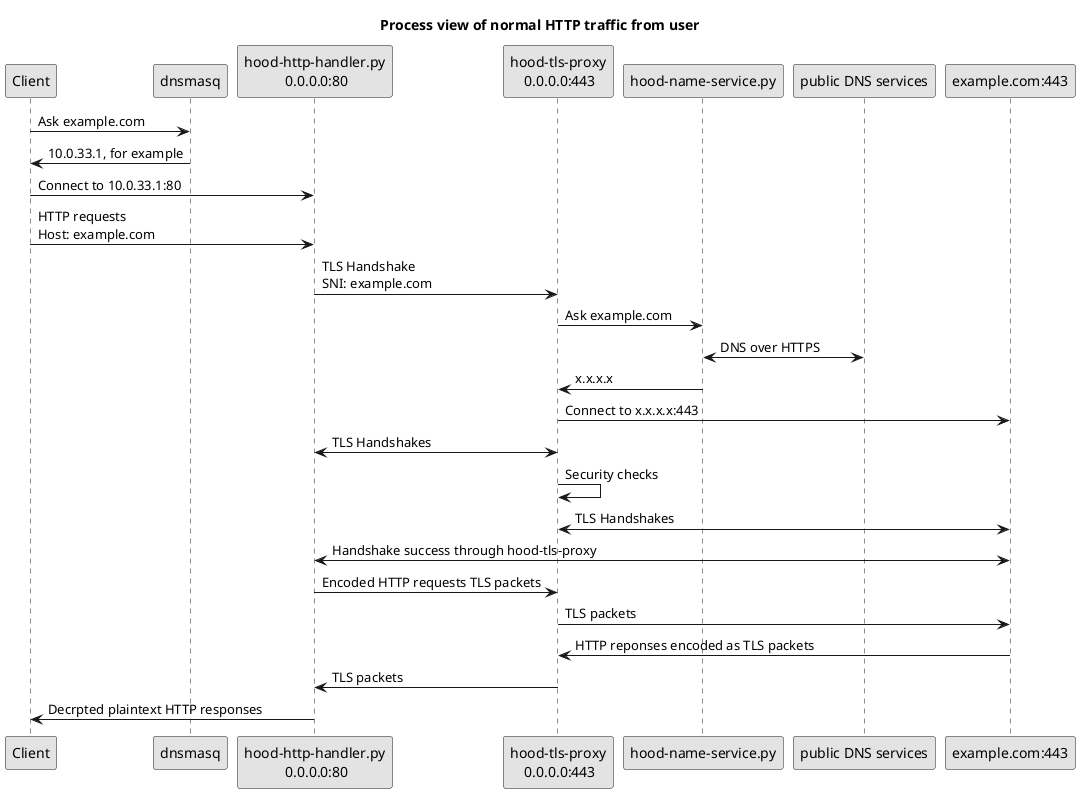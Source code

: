 @startuml

skinparam monochrome true
skinparam shadowing false
skinparam defaultFontName Arial
skinparam componentStyle rectangle

title Process view of normal HTTP traffic from user

participant "Client" as CLIENT
participant "dnsmasq" as DNSLAN
participant "hood-http-handler.py\n 0.0.0.0:80" as HOODHTTP
participant "hood-tls-proxy\n 0.0.0.0:443" as HOODTLS
participant "hood-name-service.py" as HOODNAME
participant "public DNS services" as PUBDNS
participant "example.com:443" as HTTP

CLIENT -> DNSLAN: Ask example.com
DNSLAN -> CLIENT: 10.0.33.1, for example
CLIENT -> HOODHTTP: Connect to 10.0.33.1:80
CLIENT -> HOODHTTP: HTTP requests\nHost: example.com
HOODHTTP -> HOODTLS: TLS Handshake\nSNI: example.com
HOODTLS -> HOODNAME: Ask example.com
HOODNAME <-> PUBDNS: DNS over HTTPS
HOODNAME -> HOODTLS: x.x.x.x
HOODTLS -> HTTP: Connect to x.x.x.x:443
HOODTLS <-> HOODHTTP: TLS Handshakes
HOODTLS -> HOODTLS: Security checks
HOODTLS <-> HTTP: TLS Handshakes
HOODHTTP <-> HTTP: Handshake success through hood-tls-proxy
HOODHTTP -> HOODTLS: Encoded HTTP requests TLS packets
HOODTLS -> HTTP: TLS packets
HTTP -> HOODTLS: HTTP reponses encoded as TLS packets
HOODTLS -> HOODHTTP: TLS packets
HOODHTTP -> CLIENT: Decrpted plaintext HTTP responses


@enduml
